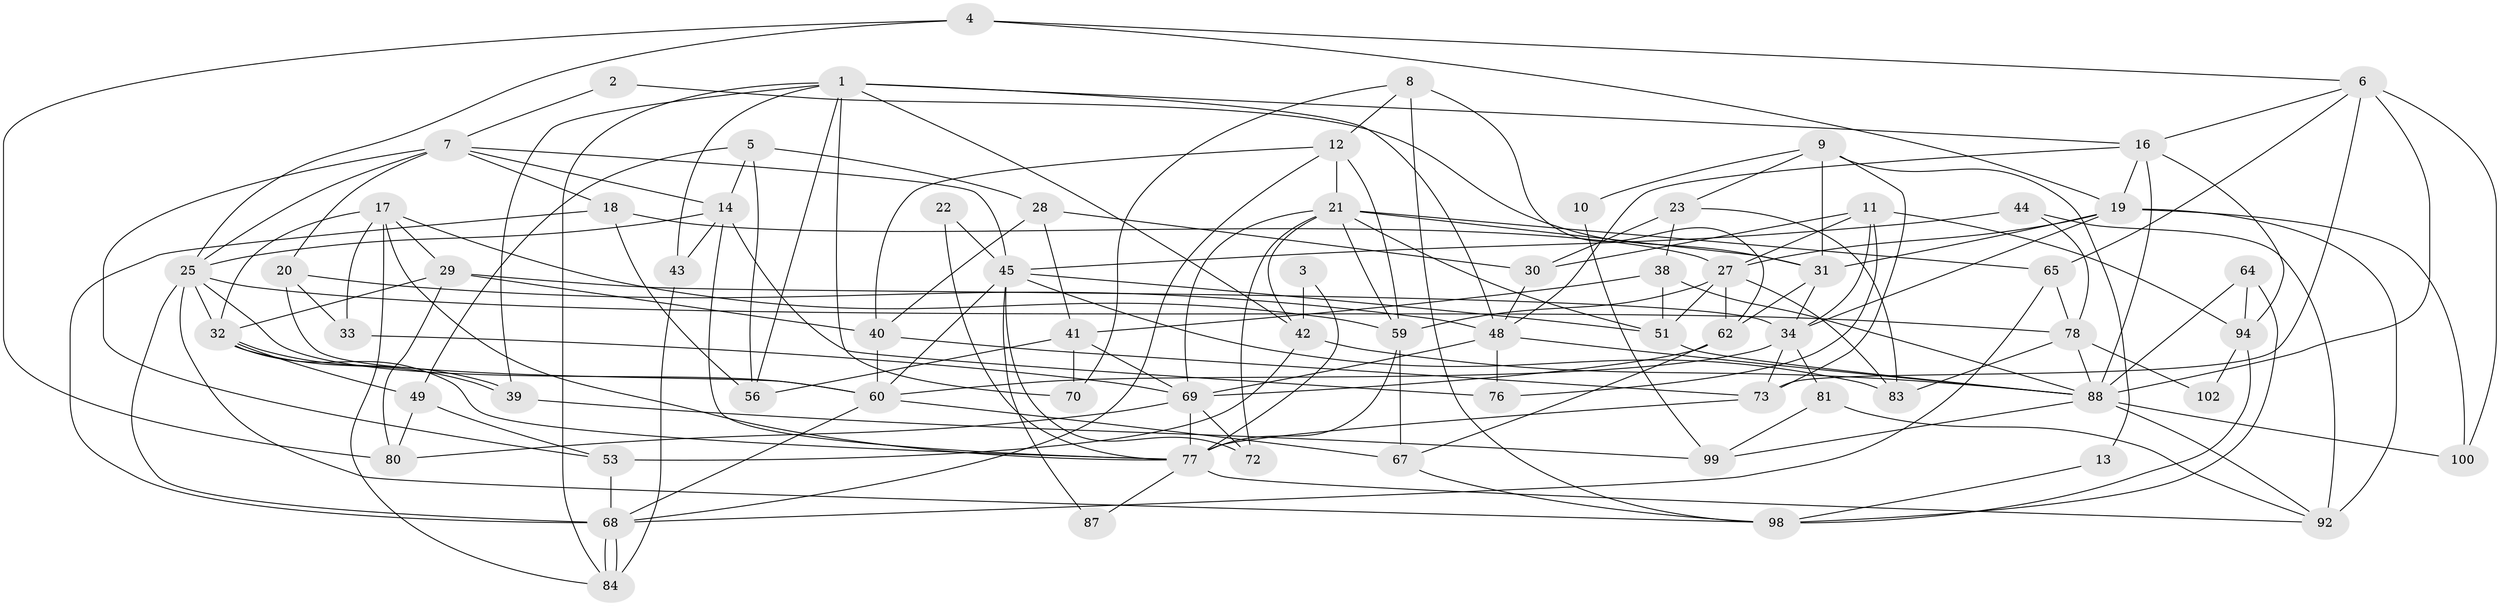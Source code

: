 // original degree distribution, {8: 0.009433962264150943, 2: 0.14150943396226415, 3: 0.22641509433962265, 4: 0.3018867924528302, 6: 0.04716981132075472, 5: 0.2358490566037736, 7: 0.02830188679245283, 10: 0.009433962264150943}
// Generated by graph-tools (version 1.1) at 2025/11/02/27/25 16:11:20]
// undirected, 70 vertices, 172 edges
graph export_dot {
graph [start="1"]
  node [color=gray90,style=filled];
  1 [super="+35"];
  2;
  3;
  4 [super="+50"];
  5;
  6 [super="+96"];
  7 [super="+15"];
  8;
  9 [super="+54"];
  10;
  11 [super="+46"];
  12;
  13;
  14 [super="+61"];
  16 [super="+26"];
  17 [super="+37"];
  18 [super="+47"];
  19 [super="+24"];
  20;
  21 [super="+66"];
  22;
  23;
  25 [super="+63"];
  27 [super="+36"];
  28;
  29;
  30 [super="+58"];
  31 [super="+52"];
  32 [super="+55"];
  33 [super="+57"];
  34 [super="+75"];
  38;
  39;
  40 [super="+89"];
  41 [super="+95"];
  42;
  43;
  44;
  45 [super="+85"];
  48 [super="+103"];
  49 [super="+79"];
  51 [super="+71"];
  53;
  56;
  59 [super="+106"];
  60 [super="+91"];
  62;
  64;
  65;
  67 [super="+74"];
  68 [super="+86"];
  69 [super="+93"];
  70;
  72;
  73;
  76;
  77 [super="+90"];
  78 [super="+82"];
  80;
  81;
  83;
  84;
  87;
  88 [super="+97"];
  92 [super="+101"];
  94;
  98 [super="+105"];
  99 [super="+104"];
  100;
  102;
  1 -- 84;
  1 -- 56;
  1 -- 16;
  1 -- 39;
  1 -- 42;
  1 -- 43;
  1 -- 70;
  1 -- 48;
  2 -- 31;
  2 -- 7;
  3 -- 42;
  3 -- 77;
  4 -- 80;
  4 -- 6;
  4 -- 25;
  4 -- 19;
  5 -- 56;
  5 -- 14;
  5 -- 28;
  5 -- 49;
  6 -- 16;
  6 -- 65;
  6 -- 100;
  6 -- 88 [weight=2];
  6 -- 73;
  7 -- 20;
  7 -- 53;
  7 -- 14;
  7 -- 18;
  7 -- 25;
  7 -- 45;
  8 -- 70;
  8 -- 98;
  8 -- 12;
  8 -- 62;
  9 -- 23;
  9 -- 31;
  9 -- 10;
  9 -- 73;
  9 -- 13;
  10 -- 99;
  11 -- 76;
  11 -- 94;
  11 -- 27;
  11 -- 34;
  11 -- 30;
  12 -- 68;
  12 -- 59;
  12 -- 40;
  12 -- 21;
  13 -- 98;
  14 -- 77;
  14 -- 25;
  14 -- 43;
  14 -- 76;
  16 -- 94;
  16 -- 48;
  16 -- 88;
  16 -- 19;
  17 -- 59;
  17 -- 32;
  17 -- 33;
  17 -- 84;
  17 -- 77;
  17 -- 29;
  18 -- 27;
  18 -- 56;
  18 -- 68;
  19 -- 34;
  19 -- 31;
  19 -- 27;
  19 -- 100;
  19 -- 92;
  20 -- 48;
  20 -- 60;
  20 -- 33;
  21 -- 42;
  21 -- 59;
  21 -- 72;
  21 -- 69;
  21 -- 31;
  21 -- 51;
  21 -- 65;
  22 -- 45;
  22 -- 77;
  23 -- 30 [weight=2];
  23 -- 83;
  23 -- 38;
  25 -- 60;
  25 -- 98;
  25 -- 32;
  25 -- 68;
  25 -- 78;
  27 -- 51;
  27 -- 83;
  27 -- 59;
  27 -- 62;
  28 -- 41;
  28 -- 30;
  28 -- 40;
  29 -- 40;
  29 -- 34;
  29 -- 80;
  29 -- 32;
  30 -- 48;
  31 -- 34;
  31 -- 62;
  32 -- 39;
  32 -- 39;
  32 -- 49;
  32 -- 77;
  33 -- 69;
  34 -- 81;
  34 -- 73;
  34 -- 60;
  38 -- 41;
  38 -- 88;
  38 -- 51;
  39 -- 99;
  40 -- 73;
  40 -- 60;
  41 -- 69;
  41 -- 56;
  41 -- 70;
  42 -- 53;
  42 -- 88;
  43 -- 84;
  44 -- 78;
  44 -- 45;
  44 -- 92;
  45 -- 60 [weight=2];
  45 -- 83;
  45 -- 87;
  45 -- 51;
  45 -- 72;
  48 -- 88;
  48 -- 69;
  48 -- 76;
  49 -- 80;
  49 -- 53;
  51 -- 88;
  53 -- 68;
  59 -- 67;
  59 -- 77;
  60 -- 67;
  60 -- 68;
  62 -- 67;
  62 -- 69;
  64 -- 88;
  64 -- 98;
  64 -- 94;
  65 -- 78;
  65 -- 68;
  67 -- 98;
  68 -- 84;
  68 -- 84;
  69 -- 77;
  69 -- 80;
  69 -- 72;
  73 -- 77;
  77 -- 87;
  77 -- 92;
  78 -- 83;
  78 -- 102;
  78 -- 88;
  81 -- 92;
  81 -- 99;
  88 -- 100;
  88 -- 99;
  88 -- 92;
  94 -- 102;
  94 -- 98;
}
